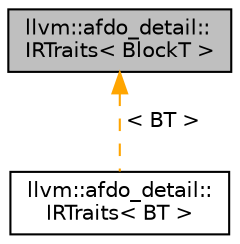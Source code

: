 digraph "llvm::afdo_detail::IRTraits&lt; BlockT &gt;"
{
 // LATEX_PDF_SIZE
  bgcolor="transparent";
  edge [fontname="Helvetica",fontsize="10",labelfontname="Helvetica",labelfontsize="10"];
  node [fontname="Helvetica",fontsize="10",shape=record];
  Node1 [label="llvm::afdo_detail::\lIRTraits\< BlockT \>",height=0.2,width=0.4,color="black", fillcolor="grey75", style="filled", fontcolor="black",tooltip=" "];
  Node1 -> Node2 [dir="back",color="orange",fontsize="10",style="dashed",label=" \< BT \>" ,fontname="Helvetica"];
  Node2 [label="llvm::afdo_detail::\lIRTraits\< BT \>",height=0.2,width=0.4,color="black",URL="$structllvm_1_1afdo__detail_1_1IRTraits.html",tooltip=" "];
}
